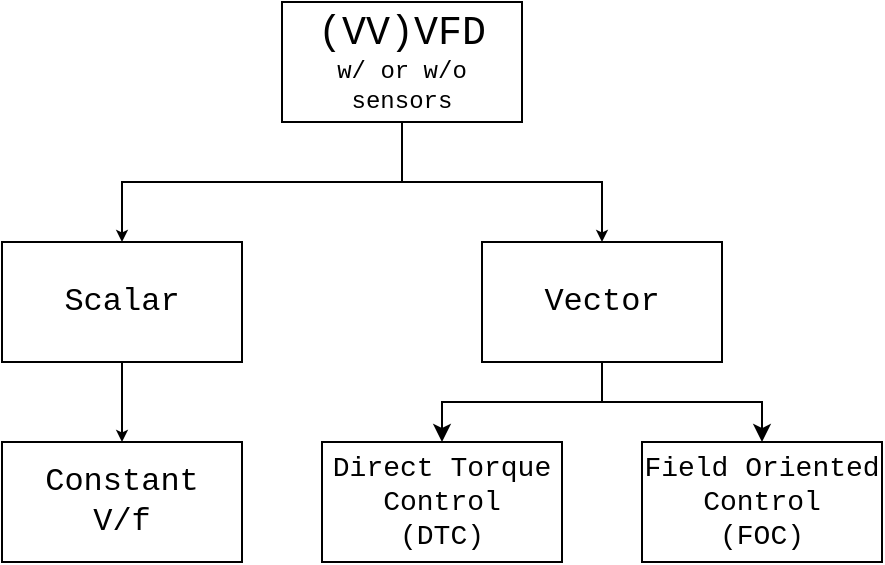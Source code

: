 <mxfile version="10.6.9" type="github"><diagram id="T7_KXSNrPICzbe6_WW-j" name="Page-1"><mxGraphModel dx="1394" dy="781" grid="1" gridSize="10" guides="1" tooltips="1" connect="1" arrows="1" fold="1" page="1" pageScale="1" pageWidth="827" pageHeight="1169" math="0" shadow="0"><root><mxCell id="0"/><mxCell id="1" parent="0"/><mxCell id="O-4mjpCMQuU57lYtqEJO-4" style="edgeStyle=orthogonalEdgeStyle;rounded=0;orthogonalLoop=1;jettySize=auto;html=1;exitX=0.5;exitY=1;exitDx=0;exitDy=0;entryX=0.5;entryY=0;entryDx=0;entryDy=0;endArrow=classic;endFill=1;endSize=3;strokeColor=#000000;fontFamily=Courier New;fontSize=20;" parent="1" source="O-4mjpCMQuU57lYtqEJO-1" target="O-4mjpCMQuU57lYtqEJO-2" edge="1"><mxGeometry relative="1" as="geometry"/></mxCell><mxCell id="O-4mjpCMQuU57lYtqEJO-1" value="&lt;div&gt;&lt;font style=&quot;font-size: 20px&quot;&gt;(VV)VFD&lt;/font&gt;&lt;/div&gt;&lt;div&gt;w/ or w/o sensors&lt;br&gt;&lt;/div&gt;" style="rounded=0;whiteSpace=wrap;html=1;strokeColor=#000000;fillColor=none;fontFamily=Courier New;fontSize=12;align=center;" parent="1" vertex="1"><mxGeometry x="320" y="50" width="120" height="60" as="geometry"/></mxCell><mxCell id="O-4mjpCMQuU57lYtqEJO-7" style="edgeStyle=orthogonalEdgeStyle;rounded=0;orthogonalLoop=1;jettySize=auto;html=1;exitX=0.5;exitY=1;exitDx=0;exitDy=0;entryX=0.5;entryY=0;entryDx=0;entryDy=0;endArrow=classic;endFill=1;endSize=3;strokeColor=#000000;fontFamily=Courier New;fontSize=20;" parent="1" source="O-4mjpCMQuU57lYtqEJO-2" target="O-4mjpCMQuU57lYtqEJO-6" edge="1"><mxGeometry relative="1" as="geometry"/></mxCell><mxCell id="O-4mjpCMQuU57lYtqEJO-2" value="Scalar" style="rounded=0;whiteSpace=wrap;html=1;strokeColor=#000000;fillColor=none;fontFamily=Courier New;fontSize=16;align=center;" parent="1" vertex="1"><mxGeometry x="180" y="170" width="120" height="60" as="geometry"/></mxCell><mxCell id="O-4mjpCMQuU57lYtqEJO-5" style="edgeStyle=orthogonalEdgeStyle;rounded=0;orthogonalLoop=1;jettySize=auto;html=1;exitX=0.5;exitY=1;exitDx=0;exitDy=0;entryX=0.5;entryY=0;entryDx=0;entryDy=0;endArrow=classic;endFill=1;endSize=3;strokeColor=#000000;fontFamily=Courier New;fontSize=20;" parent="1" source="O-4mjpCMQuU57lYtqEJO-1" target="O-4mjpCMQuU57lYtqEJO-3" edge="1"><mxGeometry relative="1" as="geometry"/></mxCell><mxCell id="Qw_Y9j9xMjgRdBrv0oL3-3" style="edgeStyle=orthogonalEdgeStyle;rounded=0;orthogonalLoop=1;jettySize=auto;html=1;exitX=0.5;exitY=1;exitDx=0;exitDy=0;entryX=0.5;entryY=0;entryDx=0;entryDy=0;fontSize=16;" parent="1" source="O-4mjpCMQuU57lYtqEJO-3" target="Qw_Y9j9xMjgRdBrv0oL3-1" edge="1"><mxGeometry relative="1" as="geometry"/></mxCell><mxCell id="O-4mjpCMQuU57lYtqEJO-3" value="Vector" style="rounded=0;whiteSpace=wrap;html=1;strokeColor=#000000;fillColor=none;fontFamily=Courier New;fontSize=16;align=center;verticalAlign=middle;" parent="1" vertex="1"><mxGeometry x="420" y="170" width="120" height="60" as="geometry"/></mxCell><mxCell id="O-4mjpCMQuU57lYtqEJO-6" value="Constant &lt;br&gt;V/f" style="rounded=0;whiteSpace=wrap;html=1;strokeColor=#000000;fillColor=none;fontFamily=Courier New;fontSize=16;align=center;" parent="1" vertex="1"><mxGeometry x="180" y="270" width="120" height="60" as="geometry"/></mxCell><mxCell id="Qw_Y9j9xMjgRdBrv0oL3-1" value="Direct Torque Control &lt;br&gt;(DTC)" style="rounded=0;whiteSpace=wrap;html=1;strokeColor=#000000;fillColor=none;fontFamily=Courier New;fontSize=14;align=center;verticalAlign=middle;" parent="1" vertex="1"><mxGeometry x="340" y="270" width="120" height="60" as="geometry"/></mxCell><mxCell id="Qw_Y9j9xMjgRdBrv0oL3-4" style="edgeStyle=orthogonalEdgeStyle;rounded=0;orthogonalLoop=1;jettySize=auto;html=1;exitX=0.5;exitY=1;exitDx=0;exitDy=0;entryX=0.5;entryY=0;entryDx=0;entryDy=0;fontSize=16;" parent="1" source="O-4mjpCMQuU57lYtqEJO-3" target="Qw_Y9j9xMjgRdBrv0oL3-2" edge="1"><mxGeometry relative="1" as="geometry"/></mxCell><mxCell id="Qw_Y9j9xMjgRdBrv0oL3-2" value="Field Oriented Control&lt;br&gt;(FOC)" style="rounded=0;whiteSpace=wrap;html=1;strokeColor=#000000;fillColor=none;fontFamily=Courier New;fontSize=14;align=center;verticalAlign=middle;" parent="1" vertex="1"><mxGeometry x="500" y="270" width="120" height="60" as="geometry"/></mxCell></root></mxGraphModel></diagram></mxfile>